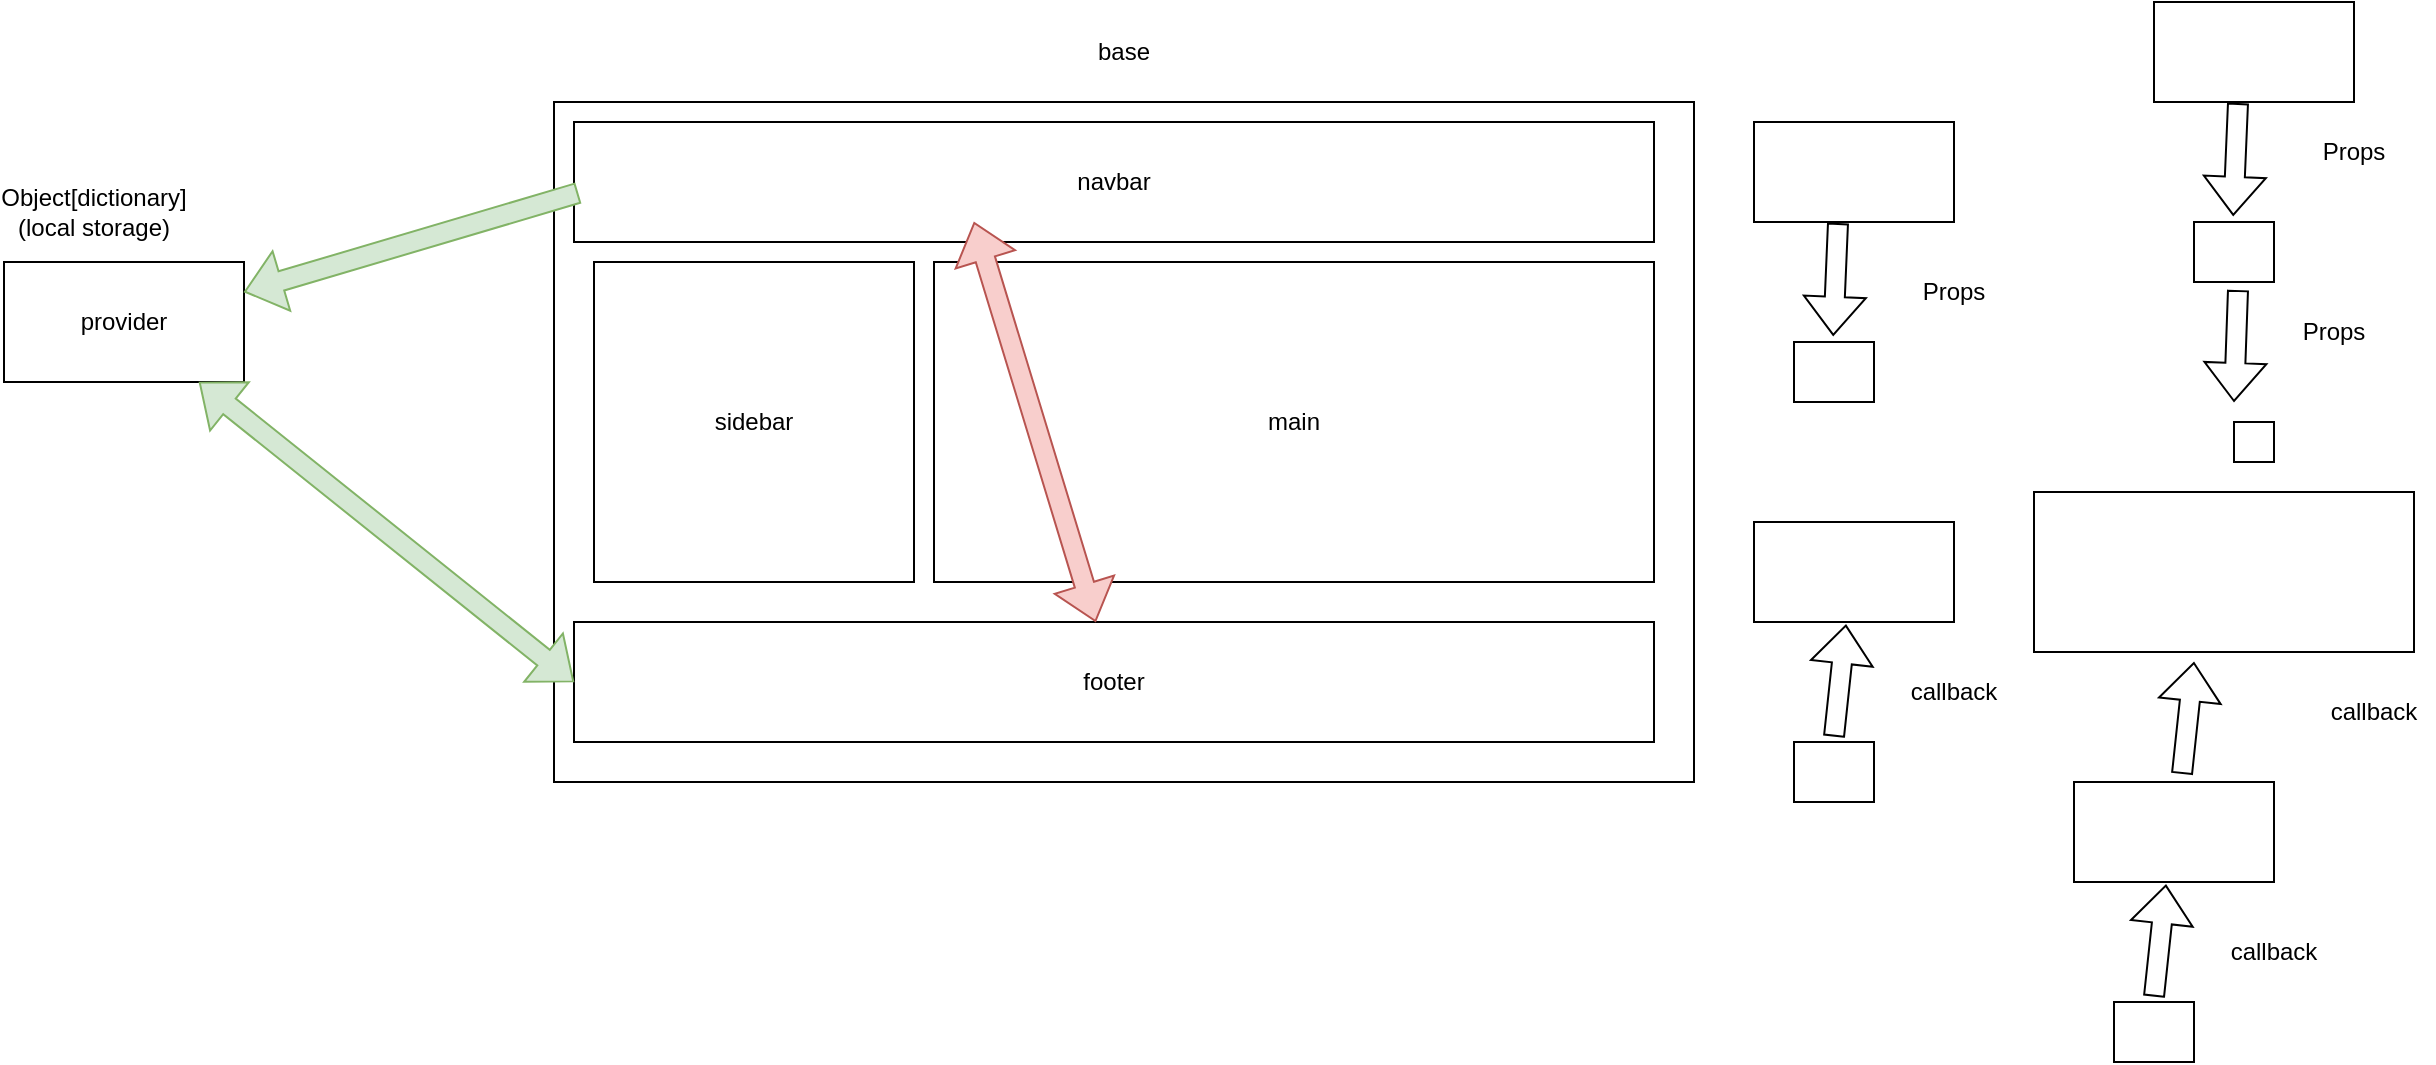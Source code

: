 <mxfile version="22.1.0" type="device">
  <diagram name="Page-1" id="27CnXi7IoSPbBlEYfbMW">
    <mxGraphModel dx="1185" dy="641" grid="1" gridSize="10" guides="1" tooltips="1" connect="1" arrows="1" fold="1" page="1" pageScale="1" pageWidth="850" pageHeight="1100" math="0" shadow="0">
      <root>
        <mxCell id="0" />
        <mxCell id="1" parent="0" />
        <mxCell id="OB2jG7HekoKGWCoRVGRj-1" value="" style="rounded=0;whiteSpace=wrap;html=1;" parent="1" vertex="1">
          <mxGeometry x="335" y="190" width="570" height="340" as="geometry" />
        </mxCell>
        <mxCell id="OB2jG7HekoKGWCoRVGRj-2" value="base" style="text;html=1;strokeColor=none;fillColor=none;align=center;verticalAlign=middle;whiteSpace=wrap;rounded=0;" parent="1" vertex="1">
          <mxGeometry x="590" y="150" width="60" height="30" as="geometry" />
        </mxCell>
        <mxCell id="OB2jG7HekoKGWCoRVGRj-3" value="navbar" style="rounded=0;whiteSpace=wrap;html=1;" parent="1" vertex="1">
          <mxGeometry x="345" y="200" width="540" height="60" as="geometry" />
        </mxCell>
        <mxCell id="OB2jG7HekoKGWCoRVGRj-4" value="footer" style="rounded=0;whiteSpace=wrap;html=1;" parent="1" vertex="1">
          <mxGeometry x="345" y="450" width="540" height="60" as="geometry" />
        </mxCell>
        <mxCell id="OB2jG7HekoKGWCoRVGRj-5" value="sidebar" style="rounded=0;whiteSpace=wrap;html=1;" parent="1" vertex="1">
          <mxGeometry x="355" y="270" width="160" height="160" as="geometry" />
        </mxCell>
        <mxCell id="OB2jG7HekoKGWCoRVGRj-6" value="main" style="rounded=0;whiteSpace=wrap;html=1;" parent="1" vertex="1">
          <mxGeometry x="525" y="270" width="360" height="160" as="geometry" />
        </mxCell>
        <mxCell id="OB2jG7HekoKGWCoRVGRj-7" value="" style="rounded=0;whiteSpace=wrap;html=1;" parent="1" vertex="1">
          <mxGeometry x="935" y="200" width="100" height="50" as="geometry" />
        </mxCell>
        <mxCell id="OB2jG7HekoKGWCoRVGRj-8" value="" style="rounded=0;whiteSpace=wrap;html=1;" parent="1" vertex="1">
          <mxGeometry x="955" y="310" width="40" height="30" as="geometry" />
        </mxCell>
        <mxCell id="OB2jG7HekoKGWCoRVGRj-10" value="Props" style="text;html=1;strokeColor=none;fillColor=none;align=center;verticalAlign=middle;whiteSpace=wrap;rounded=0;" parent="1" vertex="1">
          <mxGeometry x="1005" y="270" width="60" height="30" as="geometry" />
        </mxCell>
        <mxCell id="OB2jG7HekoKGWCoRVGRj-11" value="" style="shape=flexArrow;endArrow=classic;html=1;rounded=0;exitX=0.42;exitY=1.01;exitDx=0;exitDy=0;exitPerimeter=0;entryX=0.49;entryY=-0.103;entryDx=0;entryDy=0;entryPerimeter=0;" parent="1" source="OB2jG7HekoKGWCoRVGRj-7" target="OB2jG7HekoKGWCoRVGRj-8" edge="1">
          <mxGeometry width="50" height="50" relative="1" as="geometry">
            <mxPoint x="985" y="310" as="sourcePoint" />
            <mxPoint x="1035" y="260" as="targetPoint" />
          </mxGeometry>
        </mxCell>
        <mxCell id="OB2jG7HekoKGWCoRVGRj-13" value="" style="rounded=0;whiteSpace=wrap;html=1;" parent="1" vertex="1">
          <mxGeometry x="935" y="400" width="100" height="50" as="geometry" />
        </mxCell>
        <mxCell id="OB2jG7HekoKGWCoRVGRj-14" value="" style="rounded=0;whiteSpace=wrap;html=1;" parent="1" vertex="1">
          <mxGeometry x="955" y="510" width="40" height="30" as="geometry" />
        </mxCell>
        <mxCell id="OB2jG7HekoKGWCoRVGRj-15" value="callback" style="text;html=1;strokeColor=none;fillColor=none;align=center;verticalAlign=middle;whiteSpace=wrap;rounded=0;" parent="1" vertex="1">
          <mxGeometry x="1005" y="470" width="60" height="30" as="geometry" />
        </mxCell>
        <mxCell id="OB2jG7HekoKGWCoRVGRj-17" value="" style="shape=flexArrow;endArrow=classic;html=1;rounded=0;entryX=0.46;entryY=1.026;entryDx=0;entryDy=0;entryPerimeter=0;exitX=0.5;exitY=-0.09;exitDx=0;exitDy=0;exitPerimeter=0;" parent="1" source="OB2jG7HekoKGWCoRVGRj-14" target="OB2jG7HekoKGWCoRVGRj-13" edge="1">
          <mxGeometry width="50" height="50" relative="1" as="geometry">
            <mxPoint x="905" y="490" as="sourcePoint" />
            <mxPoint x="955" y="440" as="targetPoint" />
          </mxGeometry>
        </mxCell>
        <mxCell id="OB2jG7HekoKGWCoRVGRj-18" value="" style="rounded=0;whiteSpace=wrap;html=1;" parent="1" vertex="1">
          <mxGeometry x="1135" y="140" width="100" height="50" as="geometry" />
        </mxCell>
        <mxCell id="OB2jG7HekoKGWCoRVGRj-19" value="" style="rounded=0;whiteSpace=wrap;html=1;" parent="1" vertex="1">
          <mxGeometry x="1155" y="250" width="40" height="30" as="geometry" />
        </mxCell>
        <mxCell id="OB2jG7HekoKGWCoRVGRj-20" value="Props" style="text;html=1;strokeColor=none;fillColor=none;align=center;verticalAlign=middle;whiteSpace=wrap;rounded=0;" parent="1" vertex="1">
          <mxGeometry x="1205" y="200" width="60" height="30" as="geometry" />
        </mxCell>
        <mxCell id="OB2jG7HekoKGWCoRVGRj-21" value="" style="shape=flexArrow;endArrow=classic;html=1;rounded=0;exitX=0.42;exitY=1.01;exitDx=0;exitDy=0;exitPerimeter=0;entryX=0.49;entryY=-0.103;entryDx=0;entryDy=0;entryPerimeter=0;" parent="1" source="OB2jG7HekoKGWCoRVGRj-18" target="OB2jG7HekoKGWCoRVGRj-19" edge="1">
          <mxGeometry width="50" height="50" relative="1" as="geometry">
            <mxPoint x="1185" y="250" as="sourcePoint" />
            <mxPoint x="1235" y="200" as="targetPoint" />
          </mxGeometry>
        </mxCell>
        <mxCell id="OB2jG7HekoKGWCoRVGRj-22" value="" style="rounded=0;whiteSpace=wrap;html=1;" parent="1" vertex="1">
          <mxGeometry x="1175" y="350" width="20" height="20" as="geometry" />
        </mxCell>
        <mxCell id="OB2jG7HekoKGWCoRVGRj-23" value="" style="shape=flexArrow;endArrow=classic;html=1;rounded=0;exitX=0.42;exitY=1.01;exitDx=0;exitDy=0;exitPerimeter=0;entryX=0.49;entryY=-0.103;entryDx=0;entryDy=0;entryPerimeter=0;" parent="1" edge="1">
          <mxGeometry width="50" height="50" relative="1" as="geometry">
            <mxPoint x="1177" y="284" as="sourcePoint" />
            <mxPoint x="1175" y="340" as="targetPoint" />
          </mxGeometry>
        </mxCell>
        <mxCell id="OB2jG7HekoKGWCoRVGRj-24" value="Props" style="text;html=1;strokeColor=none;fillColor=none;align=center;verticalAlign=middle;whiteSpace=wrap;rounded=0;" parent="1" vertex="1">
          <mxGeometry x="1195" y="290" width="60" height="30" as="geometry" />
        </mxCell>
        <mxCell id="OB2jG7HekoKGWCoRVGRj-25" value="" style="rounded=0;whiteSpace=wrap;html=1;" parent="1" vertex="1">
          <mxGeometry x="1095" y="530" width="100" height="50" as="geometry" />
        </mxCell>
        <mxCell id="OB2jG7HekoKGWCoRVGRj-26" value="" style="rounded=0;whiteSpace=wrap;html=1;" parent="1" vertex="1">
          <mxGeometry x="1115" y="640" width="40" height="30" as="geometry" />
        </mxCell>
        <mxCell id="OB2jG7HekoKGWCoRVGRj-27" value="callback" style="text;html=1;strokeColor=none;fillColor=none;align=center;verticalAlign=middle;whiteSpace=wrap;rounded=0;" parent="1" vertex="1">
          <mxGeometry x="1165" y="600" width="60" height="30" as="geometry" />
        </mxCell>
        <mxCell id="OB2jG7HekoKGWCoRVGRj-28" value="" style="shape=flexArrow;endArrow=classic;html=1;rounded=0;entryX=0.46;entryY=1.026;entryDx=0;entryDy=0;entryPerimeter=0;exitX=0.5;exitY=-0.09;exitDx=0;exitDy=0;exitPerimeter=0;" parent="1" source="OB2jG7HekoKGWCoRVGRj-26" target="OB2jG7HekoKGWCoRVGRj-25" edge="1">
          <mxGeometry width="50" height="50" relative="1" as="geometry">
            <mxPoint x="1065" y="620" as="sourcePoint" />
            <mxPoint x="1115" y="570" as="targetPoint" />
          </mxGeometry>
        </mxCell>
        <mxCell id="OB2jG7HekoKGWCoRVGRj-29" value="" style="rounded=0;whiteSpace=wrap;html=1;" parent="1" vertex="1">
          <mxGeometry x="1075" y="385" width="190" height="80" as="geometry" />
        </mxCell>
        <mxCell id="OB2jG7HekoKGWCoRVGRj-30" value="" style="shape=flexArrow;endArrow=classic;html=1;rounded=0;entryX=0.46;entryY=1.026;entryDx=0;entryDy=0;entryPerimeter=0;exitX=0.5;exitY=-0.09;exitDx=0;exitDy=0;exitPerimeter=0;" parent="1" edge="1">
          <mxGeometry width="50" height="50" relative="1" as="geometry">
            <mxPoint x="1149" y="526" as="sourcePoint" />
            <mxPoint x="1155" y="470" as="targetPoint" />
          </mxGeometry>
        </mxCell>
        <mxCell id="OB2jG7HekoKGWCoRVGRj-31" value="callback" style="text;html=1;strokeColor=none;fillColor=none;align=center;verticalAlign=middle;whiteSpace=wrap;rounded=0;" parent="1" vertex="1">
          <mxGeometry x="1215" y="480" width="60" height="30" as="geometry" />
        </mxCell>
        <mxCell id="OB2jG7HekoKGWCoRVGRj-32" value="" style="shape=flexArrow;endArrow=classic;startArrow=classic;html=1;rounded=0;fillColor=#f8cecc;strokeColor=#b85450;" parent="1" source="OB2jG7HekoKGWCoRVGRj-4" edge="1">
          <mxGeometry width="100" height="100" relative="1" as="geometry">
            <mxPoint x="455" y="340" as="sourcePoint" />
            <mxPoint x="545" y="250" as="targetPoint" />
          </mxGeometry>
        </mxCell>
        <mxCell id="OB2jG7HekoKGWCoRVGRj-33" value="provider" style="rounded=0;whiteSpace=wrap;html=1;" parent="1" vertex="1">
          <mxGeometry x="60" y="270" width="120" height="60" as="geometry" />
        </mxCell>
        <mxCell id="OB2jG7HekoKGWCoRVGRj-34" value="Object[dictionary]&lt;br&gt;(local storage)" style="text;html=1;strokeColor=none;fillColor=none;align=center;verticalAlign=middle;whiteSpace=wrap;rounded=0;" parent="1" vertex="1">
          <mxGeometry x="75" y="230" width="60" height="30" as="geometry" />
        </mxCell>
        <mxCell id="OB2jG7HekoKGWCoRVGRj-35" value="" style="shape=flexArrow;endArrow=classic;html=1;rounded=0;exitX=0.004;exitY=0.591;exitDx=0;exitDy=0;exitPerimeter=0;entryX=1;entryY=0.25;entryDx=0;entryDy=0;fillColor=#d5e8d4;strokeColor=#82b366;" parent="1" source="OB2jG7HekoKGWCoRVGRj-3" target="OB2jG7HekoKGWCoRVGRj-33" edge="1">
          <mxGeometry width="50" height="50" relative="1" as="geometry">
            <mxPoint x="285" y="250" as="sourcePoint" />
            <mxPoint x="335" y="200" as="targetPoint" />
          </mxGeometry>
        </mxCell>
        <mxCell id="OB2jG7HekoKGWCoRVGRj-36" value="" style="shape=flexArrow;endArrow=classic;startArrow=classic;html=1;rounded=0;exitX=0;exitY=0.5;exitDx=0;exitDy=0;fillColor=#d5e8d4;strokeColor=#82b366;" parent="1" source="OB2jG7HekoKGWCoRVGRj-4" target="OB2jG7HekoKGWCoRVGRj-33" edge="1">
          <mxGeometry width="100" height="100" relative="1" as="geometry">
            <mxPoint x="205" y="500" as="sourcePoint" />
            <mxPoint x="305" y="400" as="targetPoint" />
          </mxGeometry>
        </mxCell>
      </root>
    </mxGraphModel>
  </diagram>
</mxfile>
